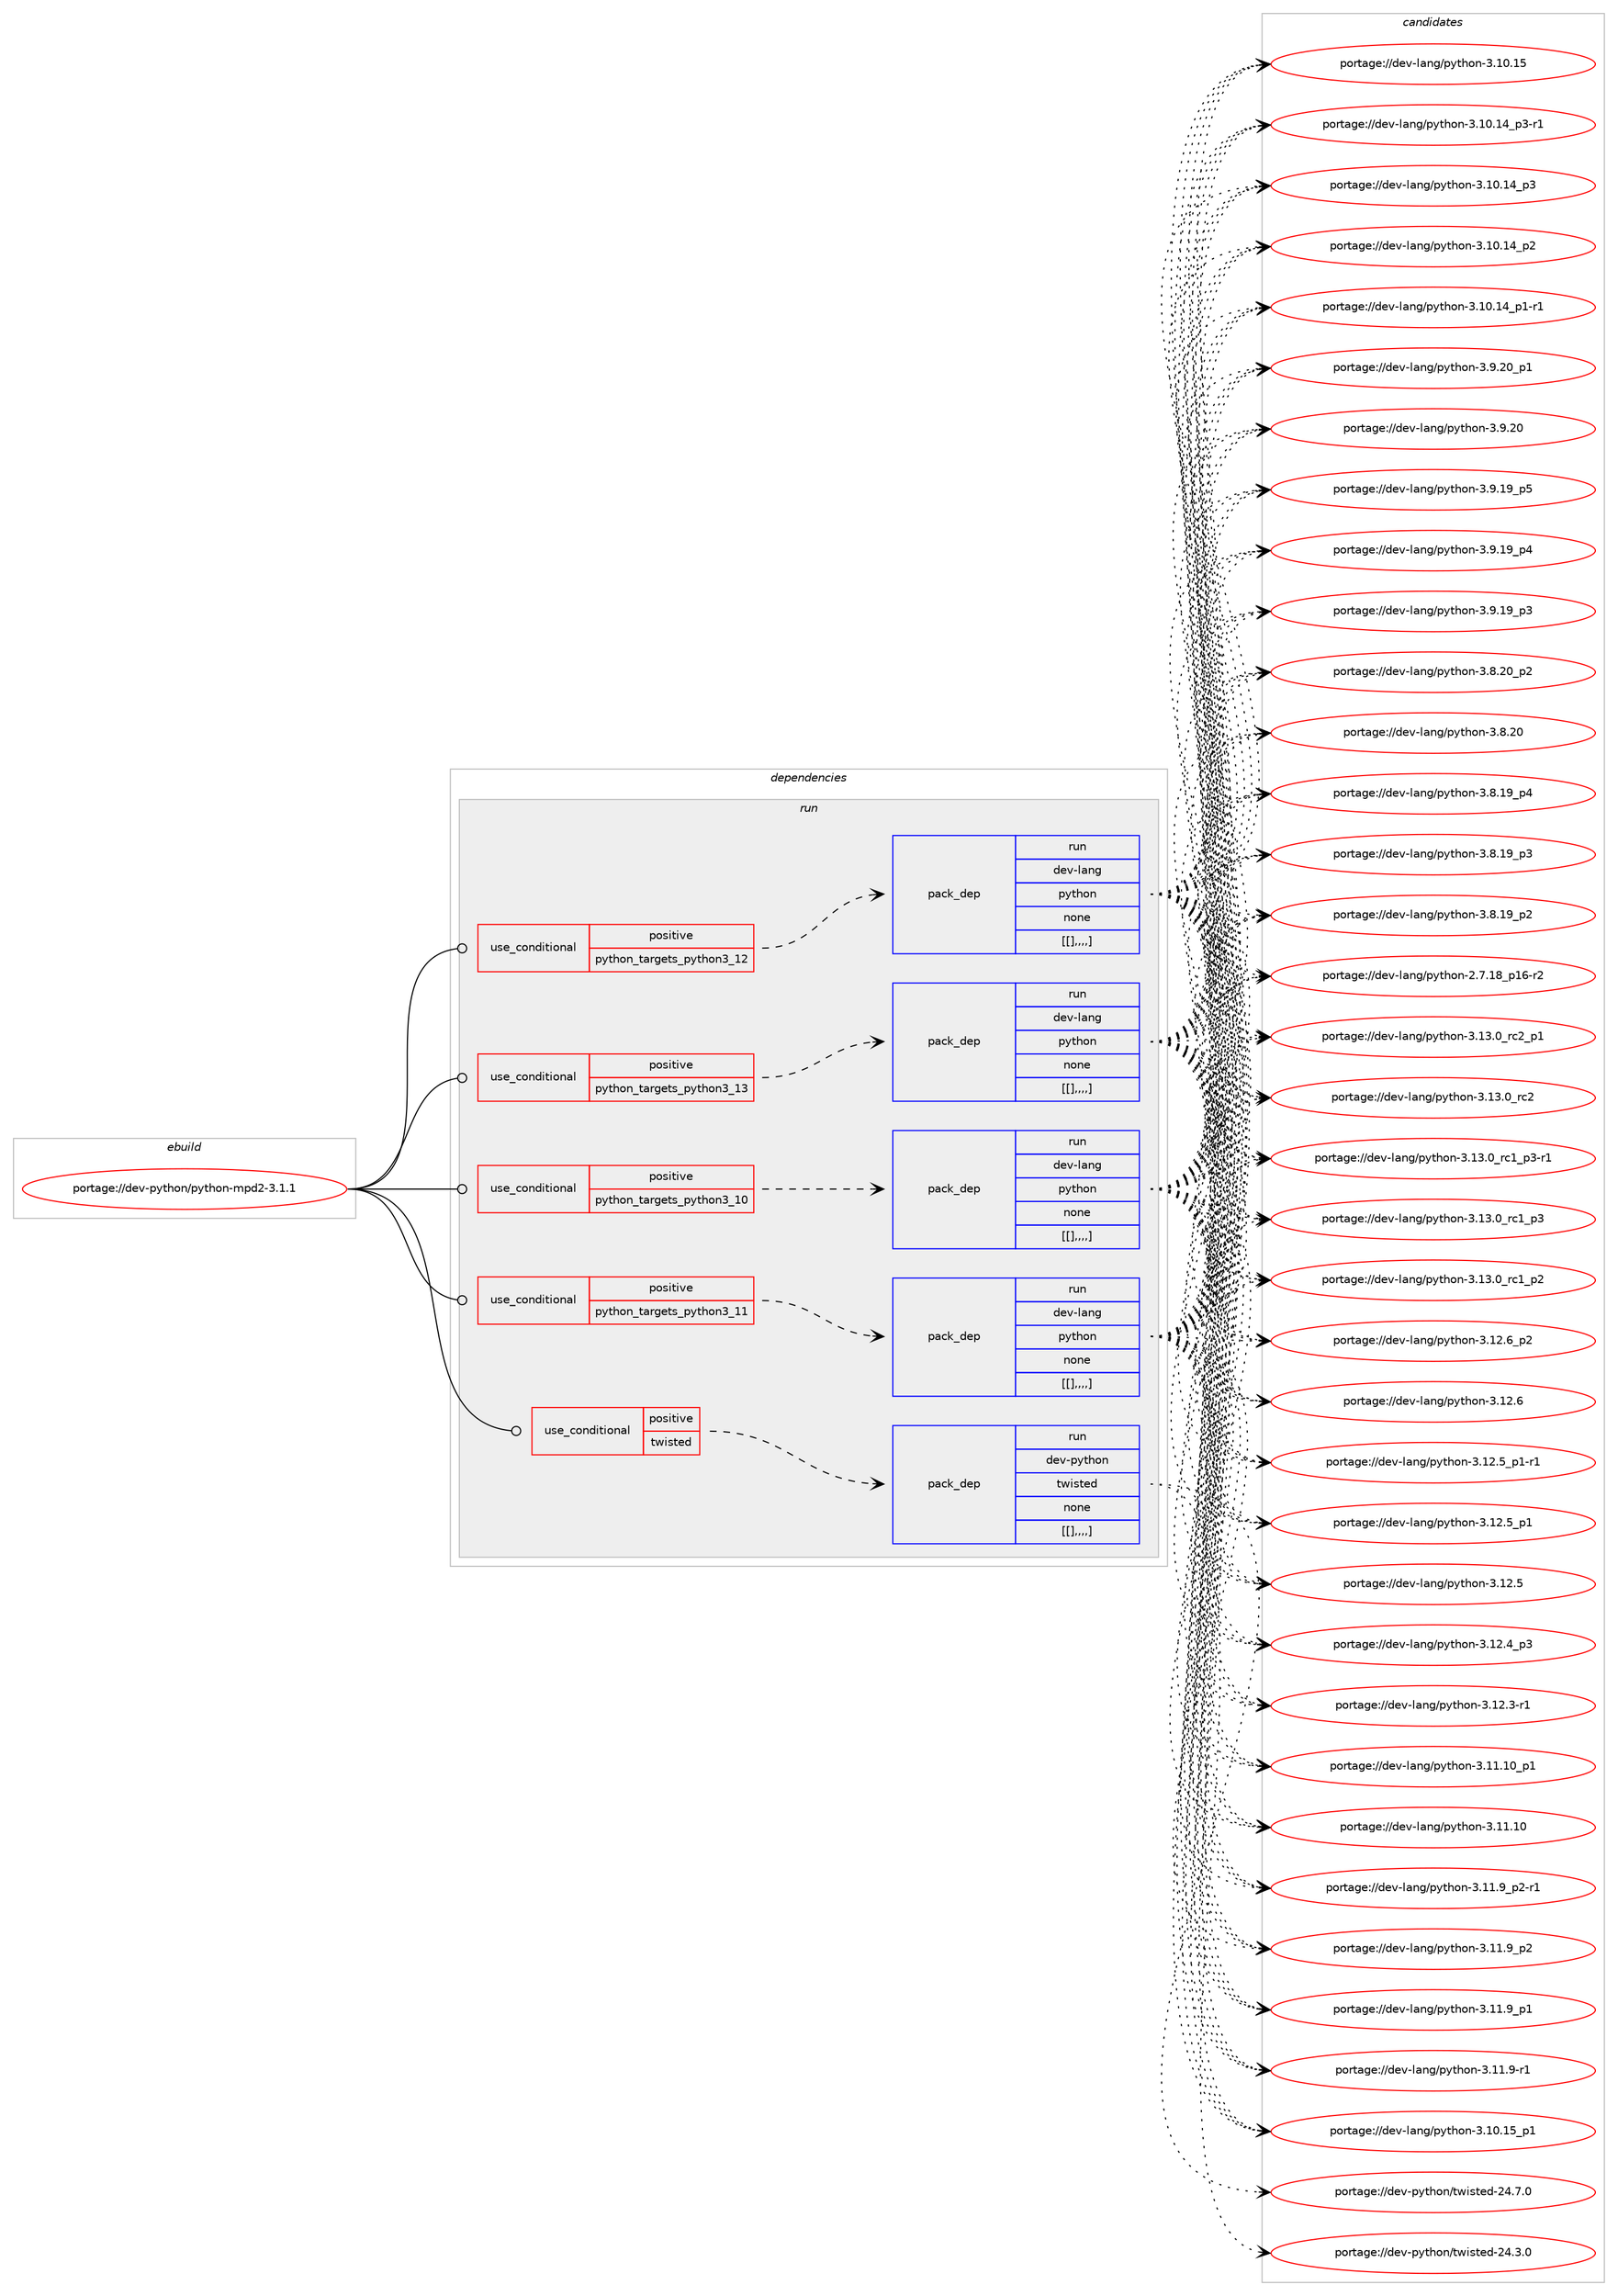 digraph prolog {

# *************
# Graph options
# *************

newrank=true;
concentrate=true;
compound=true;
graph [rankdir=LR,fontname=Helvetica,fontsize=10,ranksep=1.5];#, ranksep=2.5, nodesep=0.2];
edge  [arrowhead=vee];
node  [fontname=Helvetica,fontsize=10];

# **********
# The ebuild
# **********

subgraph cluster_leftcol {
color=gray;
label=<<i>ebuild</i>>;
id [label="portage://dev-python/python-mpd2-3.1.1", color=red, width=4, href="../dev-python/python-mpd2-3.1.1.svg"];
}

# ****************
# The dependencies
# ****************

subgraph cluster_midcol {
color=gray;
label=<<i>dependencies</i>>;
subgraph cluster_compile {
fillcolor="#eeeeee";
style=filled;
label=<<i>compile</i>>;
}
subgraph cluster_compileandrun {
fillcolor="#eeeeee";
style=filled;
label=<<i>compile and run</i>>;
}
subgraph cluster_run {
fillcolor="#eeeeee";
style=filled;
label=<<i>run</i>>;
subgraph cond39972 {
dependency163259 [label=<<TABLE BORDER="0" CELLBORDER="1" CELLSPACING="0" CELLPADDING="4"><TR><TD ROWSPAN="3" CELLPADDING="10">use_conditional</TD></TR><TR><TD>positive</TD></TR><TR><TD>python_targets_python3_10</TD></TR></TABLE>>, shape=none, color=red];
subgraph pack122033 {
dependency163260 [label=<<TABLE BORDER="0" CELLBORDER="1" CELLSPACING="0" CELLPADDING="4" WIDTH="220"><TR><TD ROWSPAN="6" CELLPADDING="30">pack_dep</TD></TR><TR><TD WIDTH="110">run</TD></TR><TR><TD>dev-lang</TD></TR><TR><TD>python</TD></TR><TR><TD>none</TD></TR><TR><TD>[[],,,,]</TD></TR></TABLE>>, shape=none, color=blue];
}
dependency163259:e -> dependency163260:w [weight=20,style="dashed",arrowhead="vee"];
}
id:e -> dependency163259:w [weight=20,style="solid",arrowhead="odot"];
subgraph cond39973 {
dependency163261 [label=<<TABLE BORDER="0" CELLBORDER="1" CELLSPACING="0" CELLPADDING="4"><TR><TD ROWSPAN="3" CELLPADDING="10">use_conditional</TD></TR><TR><TD>positive</TD></TR><TR><TD>python_targets_python3_11</TD></TR></TABLE>>, shape=none, color=red];
subgraph pack122034 {
dependency163262 [label=<<TABLE BORDER="0" CELLBORDER="1" CELLSPACING="0" CELLPADDING="4" WIDTH="220"><TR><TD ROWSPAN="6" CELLPADDING="30">pack_dep</TD></TR><TR><TD WIDTH="110">run</TD></TR><TR><TD>dev-lang</TD></TR><TR><TD>python</TD></TR><TR><TD>none</TD></TR><TR><TD>[[],,,,]</TD></TR></TABLE>>, shape=none, color=blue];
}
dependency163261:e -> dependency163262:w [weight=20,style="dashed",arrowhead="vee"];
}
id:e -> dependency163261:w [weight=20,style="solid",arrowhead="odot"];
subgraph cond39974 {
dependency163263 [label=<<TABLE BORDER="0" CELLBORDER="1" CELLSPACING="0" CELLPADDING="4"><TR><TD ROWSPAN="3" CELLPADDING="10">use_conditional</TD></TR><TR><TD>positive</TD></TR><TR><TD>python_targets_python3_12</TD></TR></TABLE>>, shape=none, color=red];
subgraph pack122035 {
dependency163264 [label=<<TABLE BORDER="0" CELLBORDER="1" CELLSPACING="0" CELLPADDING="4" WIDTH="220"><TR><TD ROWSPAN="6" CELLPADDING="30">pack_dep</TD></TR><TR><TD WIDTH="110">run</TD></TR><TR><TD>dev-lang</TD></TR><TR><TD>python</TD></TR><TR><TD>none</TD></TR><TR><TD>[[],,,,]</TD></TR></TABLE>>, shape=none, color=blue];
}
dependency163263:e -> dependency163264:w [weight=20,style="dashed",arrowhead="vee"];
}
id:e -> dependency163263:w [weight=20,style="solid",arrowhead="odot"];
subgraph cond39975 {
dependency163265 [label=<<TABLE BORDER="0" CELLBORDER="1" CELLSPACING="0" CELLPADDING="4"><TR><TD ROWSPAN="3" CELLPADDING="10">use_conditional</TD></TR><TR><TD>positive</TD></TR><TR><TD>python_targets_python3_13</TD></TR></TABLE>>, shape=none, color=red];
subgraph pack122036 {
dependency163266 [label=<<TABLE BORDER="0" CELLBORDER="1" CELLSPACING="0" CELLPADDING="4" WIDTH="220"><TR><TD ROWSPAN="6" CELLPADDING="30">pack_dep</TD></TR><TR><TD WIDTH="110">run</TD></TR><TR><TD>dev-lang</TD></TR><TR><TD>python</TD></TR><TR><TD>none</TD></TR><TR><TD>[[],,,,]</TD></TR></TABLE>>, shape=none, color=blue];
}
dependency163265:e -> dependency163266:w [weight=20,style="dashed",arrowhead="vee"];
}
id:e -> dependency163265:w [weight=20,style="solid",arrowhead="odot"];
subgraph cond39976 {
dependency163267 [label=<<TABLE BORDER="0" CELLBORDER="1" CELLSPACING="0" CELLPADDING="4"><TR><TD ROWSPAN="3" CELLPADDING="10">use_conditional</TD></TR><TR><TD>positive</TD></TR><TR><TD>twisted</TD></TR></TABLE>>, shape=none, color=red];
subgraph pack122037 {
dependency163268 [label=<<TABLE BORDER="0" CELLBORDER="1" CELLSPACING="0" CELLPADDING="4" WIDTH="220"><TR><TD ROWSPAN="6" CELLPADDING="30">pack_dep</TD></TR><TR><TD WIDTH="110">run</TD></TR><TR><TD>dev-python</TD></TR><TR><TD>twisted</TD></TR><TR><TD>none</TD></TR><TR><TD>[[],,,,]</TD></TR></TABLE>>, shape=none, color=blue];
}
dependency163267:e -> dependency163268:w [weight=20,style="dashed",arrowhead="vee"];
}
id:e -> dependency163267:w [weight=20,style="solid",arrowhead="odot"];
}
}

# **************
# The candidates
# **************

subgraph cluster_choices {
rank=same;
color=gray;
label=<<i>candidates</i>>;

subgraph choice122033 {
color=black;
nodesep=1;
choice100101118451089711010347112121116104111110455146495146489511499509511249 [label="portage://dev-lang/python-3.13.0_rc2_p1", color=red, width=4,href="../dev-lang/python-3.13.0_rc2_p1.svg"];
choice10010111845108971101034711212111610411111045514649514648951149950 [label="portage://dev-lang/python-3.13.0_rc2", color=red, width=4,href="../dev-lang/python-3.13.0_rc2.svg"];
choice1001011184510897110103471121211161041111104551464951464895114994995112514511449 [label="portage://dev-lang/python-3.13.0_rc1_p3-r1", color=red, width=4,href="../dev-lang/python-3.13.0_rc1_p3-r1.svg"];
choice100101118451089711010347112121116104111110455146495146489511499499511251 [label="portage://dev-lang/python-3.13.0_rc1_p3", color=red, width=4,href="../dev-lang/python-3.13.0_rc1_p3.svg"];
choice100101118451089711010347112121116104111110455146495146489511499499511250 [label="portage://dev-lang/python-3.13.0_rc1_p2", color=red, width=4,href="../dev-lang/python-3.13.0_rc1_p2.svg"];
choice100101118451089711010347112121116104111110455146495046549511250 [label="portage://dev-lang/python-3.12.6_p2", color=red, width=4,href="../dev-lang/python-3.12.6_p2.svg"];
choice10010111845108971101034711212111610411111045514649504654 [label="portage://dev-lang/python-3.12.6", color=red, width=4,href="../dev-lang/python-3.12.6.svg"];
choice1001011184510897110103471121211161041111104551464950465395112494511449 [label="portage://dev-lang/python-3.12.5_p1-r1", color=red, width=4,href="../dev-lang/python-3.12.5_p1-r1.svg"];
choice100101118451089711010347112121116104111110455146495046539511249 [label="portage://dev-lang/python-3.12.5_p1", color=red, width=4,href="../dev-lang/python-3.12.5_p1.svg"];
choice10010111845108971101034711212111610411111045514649504653 [label="portage://dev-lang/python-3.12.5", color=red, width=4,href="../dev-lang/python-3.12.5.svg"];
choice100101118451089711010347112121116104111110455146495046529511251 [label="portage://dev-lang/python-3.12.4_p3", color=red, width=4,href="../dev-lang/python-3.12.4_p3.svg"];
choice100101118451089711010347112121116104111110455146495046514511449 [label="portage://dev-lang/python-3.12.3-r1", color=red, width=4,href="../dev-lang/python-3.12.3-r1.svg"];
choice10010111845108971101034711212111610411111045514649494649489511249 [label="portage://dev-lang/python-3.11.10_p1", color=red, width=4,href="../dev-lang/python-3.11.10_p1.svg"];
choice1001011184510897110103471121211161041111104551464949464948 [label="portage://dev-lang/python-3.11.10", color=red, width=4,href="../dev-lang/python-3.11.10.svg"];
choice1001011184510897110103471121211161041111104551464949465795112504511449 [label="portage://dev-lang/python-3.11.9_p2-r1", color=red, width=4,href="../dev-lang/python-3.11.9_p2-r1.svg"];
choice100101118451089711010347112121116104111110455146494946579511250 [label="portage://dev-lang/python-3.11.9_p2", color=red, width=4,href="../dev-lang/python-3.11.9_p2.svg"];
choice100101118451089711010347112121116104111110455146494946579511249 [label="portage://dev-lang/python-3.11.9_p1", color=red, width=4,href="../dev-lang/python-3.11.9_p1.svg"];
choice100101118451089711010347112121116104111110455146494946574511449 [label="portage://dev-lang/python-3.11.9-r1", color=red, width=4,href="../dev-lang/python-3.11.9-r1.svg"];
choice10010111845108971101034711212111610411111045514649484649539511249 [label="portage://dev-lang/python-3.10.15_p1", color=red, width=4,href="../dev-lang/python-3.10.15_p1.svg"];
choice1001011184510897110103471121211161041111104551464948464953 [label="portage://dev-lang/python-3.10.15", color=red, width=4,href="../dev-lang/python-3.10.15.svg"];
choice100101118451089711010347112121116104111110455146494846495295112514511449 [label="portage://dev-lang/python-3.10.14_p3-r1", color=red, width=4,href="../dev-lang/python-3.10.14_p3-r1.svg"];
choice10010111845108971101034711212111610411111045514649484649529511251 [label="portage://dev-lang/python-3.10.14_p3", color=red, width=4,href="../dev-lang/python-3.10.14_p3.svg"];
choice10010111845108971101034711212111610411111045514649484649529511250 [label="portage://dev-lang/python-3.10.14_p2", color=red, width=4,href="../dev-lang/python-3.10.14_p2.svg"];
choice100101118451089711010347112121116104111110455146494846495295112494511449 [label="portage://dev-lang/python-3.10.14_p1-r1", color=red, width=4,href="../dev-lang/python-3.10.14_p1-r1.svg"];
choice100101118451089711010347112121116104111110455146574650489511249 [label="portage://dev-lang/python-3.9.20_p1", color=red, width=4,href="../dev-lang/python-3.9.20_p1.svg"];
choice10010111845108971101034711212111610411111045514657465048 [label="portage://dev-lang/python-3.9.20", color=red, width=4,href="../dev-lang/python-3.9.20.svg"];
choice100101118451089711010347112121116104111110455146574649579511253 [label="portage://dev-lang/python-3.9.19_p5", color=red, width=4,href="../dev-lang/python-3.9.19_p5.svg"];
choice100101118451089711010347112121116104111110455146574649579511252 [label="portage://dev-lang/python-3.9.19_p4", color=red, width=4,href="../dev-lang/python-3.9.19_p4.svg"];
choice100101118451089711010347112121116104111110455146574649579511251 [label="portage://dev-lang/python-3.9.19_p3", color=red, width=4,href="../dev-lang/python-3.9.19_p3.svg"];
choice100101118451089711010347112121116104111110455146564650489511250 [label="portage://dev-lang/python-3.8.20_p2", color=red, width=4,href="../dev-lang/python-3.8.20_p2.svg"];
choice10010111845108971101034711212111610411111045514656465048 [label="portage://dev-lang/python-3.8.20", color=red, width=4,href="../dev-lang/python-3.8.20.svg"];
choice100101118451089711010347112121116104111110455146564649579511252 [label="portage://dev-lang/python-3.8.19_p4", color=red, width=4,href="../dev-lang/python-3.8.19_p4.svg"];
choice100101118451089711010347112121116104111110455146564649579511251 [label="portage://dev-lang/python-3.8.19_p3", color=red, width=4,href="../dev-lang/python-3.8.19_p3.svg"];
choice100101118451089711010347112121116104111110455146564649579511250 [label="portage://dev-lang/python-3.8.19_p2", color=red, width=4,href="../dev-lang/python-3.8.19_p2.svg"];
choice100101118451089711010347112121116104111110455046554649569511249544511450 [label="portage://dev-lang/python-2.7.18_p16-r2", color=red, width=4,href="../dev-lang/python-2.7.18_p16-r2.svg"];
dependency163260:e -> choice100101118451089711010347112121116104111110455146495146489511499509511249:w [style=dotted,weight="100"];
dependency163260:e -> choice10010111845108971101034711212111610411111045514649514648951149950:w [style=dotted,weight="100"];
dependency163260:e -> choice1001011184510897110103471121211161041111104551464951464895114994995112514511449:w [style=dotted,weight="100"];
dependency163260:e -> choice100101118451089711010347112121116104111110455146495146489511499499511251:w [style=dotted,weight="100"];
dependency163260:e -> choice100101118451089711010347112121116104111110455146495146489511499499511250:w [style=dotted,weight="100"];
dependency163260:e -> choice100101118451089711010347112121116104111110455146495046549511250:w [style=dotted,weight="100"];
dependency163260:e -> choice10010111845108971101034711212111610411111045514649504654:w [style=dotted,weight="100"];
dependency163260:e -> choice1001011184510897110103471121211161041111104551464950465395112494511449:w [style=dotted,weight="100"];
dependency163260:e -> choice100101118451089711010347112121116104111110455146495046539511249:w [style=dotted,weight="100"];
dependency163260:e -> choice10010111845108971101034711212111610411111045514649504653:w [style=dotted,weight="100"];
dependency163260:e -> choice100101118451089711010347112121116104111110455146495046529511251:w [style=dotted,weight="100"];
dependency163260:e -> choice100101118451089711010347112121116104111110455146495046514511449:w [style=dotted,weight="100"];
dependency163260:e -> choice10010111845108971101034711212111610411111045514649494649489511249:w [style=dotted,weight="100"];
dependency163260:e -> choice1001011184510897110103471121211161041111104551464949464948:w [style=dotted,weight="100"];
dependency163260:e -> choice1001011184510897110103471121211161041111104551464949465795112504511449:w [style=dotted,weight="100"];
dependency163260:e -> choice100101118451089711010347112121116104111110455146494946579511250:w [style=dotted,weight="100"];
dependency163260:e -> choice100101118451089711010347112121116104111110455146494946579511249:w [style=dotted,weight="100"];
dependency163260:e -> choice100101118451089711010347112121116104111110455146494946574511449:w [style=dotted,weight="100"];
dependency163260:e -> choice10010111845108971101034711212111610411111045514649484649539511249:w [style=dotted,weight="100"];
dependency163260:e -> choice1001011184510897110103471121211161041111104551464948464953:w [style=dotted,weight="100"];
dependency163260:e -> choice100101118451089711010347112121116104111110455146494846495295112514511449:w [style=dotted,weight="100"];
dependency163260:e -> choice10010111845108971101034711212111610411111045514649484649529511251:w [style=dotted,weight="100"];
dependency163260:e -> choice10010111845108971101034711212111610411111045514649484649529511250:w [style=dotted,weight="100"];
dependency163260:e -> choice100101118451089711010347112121116104111110455146494846495295112494511449:w [style=dotted,weight="100"];
dependency163260:e -> choice100101118451089711010347112121116104111110455146574650489511249:w [style=dotted,weight="100"];
dependency163260:e -> choice10010111845108971101034711212111610411111045514657465048:w [style=dotted,weight="100"];
dependency163260:e -> choice100101118451089711010347112121116104111110455146574649579511253:w [style=dotted,weight="100"];
dependency163260:e -> choice100101118451089711010347112121116104111110455146574649579511252:w [style=dotted,weight="100"];
dependency163260:e -> choice100101118451089711010347112121116104111110455146574649579511251:w [style=dotted,weight="100"];
dependency163260:e -> choice100101118451089711010347112121116104111110455146564650489511250:w [style=dotted,weight="100"];
dependency163260:e -> choice10010111845108971101034711212111610411111045514656465048:w [style=dotted,weight="100"];
dependency163260:e -> choice100101118451089711010347112121116104111110455146564649579511252:w [style=dotted,weight="100"];
dependency163260:e -> choice100101118451089711010347112121116104111110455146564649579511251:w [style=dotted,weight="100"];
dependency163260:e -> choice100101118451089711010347112121116104111110455146564649579511250:w [style=dotted,weight="100"];
dependency163260:e -> choice100101118451089711010347112121116104111110455046554649569511249544511450:w [style=dotted,weight="100"];
}
subgraph choice122034 {
color=black;
nodesep=1;
choice100101118451089711010347112121116104111110455146495146489511499509511249 [label="portage://dev-lang/python-3.13.0_rc2_p1", color=red, width=4,href="../dev-lang/python-3.13.0_rc2_p1.svg"];
choice10010111845108971101034711212111610411111045514649514648951149950 [label="portage://dev-lang/python-3.13.0_rc2", color=red, width=4,href="../dev-lang/python-3.13.0_rc2.svg"];
choice1001011184510897110103471121211161041111104551464951464895114994995112514511449 [label="portage://dev-lang/python-3.13.0_rc1_p3-r1", color=red, width=4,href="../dev-lang/python-3.13.0_rc1_p3-r1.svg"];
choice100101118451089711010347112121116104111110455146495146489511499499511251 [label="portage://dev-lang/python-3.13.0_rc1_p3", color=red, width=4,href="../dev-lang/python-3.13.0_rc1_p3.svg"];
choice100101118451089711010347112121116104111110455146495146489511499499511250 [label="portage://dev-lang/python-3.13.0_rc1_p2", color=red, width=4,href="../dev-lang/python-3.13.0_rc1_p2.svg"];
choice100101118451089711010347112121116104111110455146495046549511250 [label="portage://dev-lang/python-3.12.6_p2", color=red, width=4,href="../dev-lang/python-3.12.6_p2.svg"];
choice10010111845108971101034711212111610411111045514649504654 [label="portage://dev-lang/python-3.12.6", color=red, width=4,href="../dev-lang/python-3.12.6.svg"];
choice1001011184510897110103471121211161041111104551464950465395112494511449 [label="portage://dev-lang/python-3.12.5_p1-r1", color=red, width=4,href="../dev-lang/python-3.12.5_p1-r1.svg"];
choice100101118451089711010347112121116104111110455146495046539511249 [label="portage://dev-lang/python-3.12.5_p1", color=red, width=4,href="../dev-lang/python-3.12.5_p1.svg"];
choice10010111845108971101034711212111610411111045514649504653 [label="portage://dev-lang/python-3.12.5", color=red, width=4,href="../dev-lang/python-3.12.5.svg"];
choice100101118451089711010347112121116104111110455146495046529511251 [label="portage://dev-lang/python-3.12.4_p3", color=red, width=4,href="../dev-lang/python-3.12.4_p3.svg"];
choice100101118451089711010347112121116104111110455146495046514511449 [label="portage://dev-lang/python-3.12.3-r1", color=red, width=4,href="../dev-lang/python-3.12.3-r1.svg"];
choice10010111845108971101034711212111610411111045514649494649489511249 [label="portage://dev-lang/python-3.11.10_p1", color=red, width=4,href="../dev-lang/python-3.11.10_p1.svg"];
choice1001011184510897110103471121211161041111104551464949464948 [label="portage://dev-lang/python-3.11.10", color=red, width=4,href="../dev-lang/python-3.11.10.svg"];
choice1001011184510897110103471121211161041111104551464949465795112504511449 [label="portage://dev-lang/python-3.11.9_p2-r1", color=red, width=4,href="../dev-lang/python-3.11.9_p2-r1.svg"];
choice100101118451089711010347112121116104111110455146494946579511250 [label="portage://dev-lang/python-3.11.9_p2", color=red, width=4,href="../dev-lang/python-3.11.9_p2.svg"];
choice100101118451089711010347112121116104111110455146494946579511249 [label="portage://dev-lang/python-3.11.9_p1", color=red, width=4,href="../dev-lang/python-3.11.9_p1.svg"];
choice100101118451089711010347112121116104111110455146494946574511449 [label="portage://dev-lang/python-3.11.9-r1", color=red, width=4,href="../dev-lang/python-3.11.9-r1.svg"];
choice10010111845108971101034711212111610411111045514649484649539511249 [label="portage://dev-lang/python-3.10.15_p1", color=red, width=4,href="../dev-lang/python-3.10.15_p1.svg"];
choice1001011184510897110103471121211161041111104551464948464953 [label="portage://dev-lang/python-3.10.15", color=red, width=4,href="../dev-lang/python-3.10.15.svg"];
choice100101118451089711010347112121116104111110455146494846495295112514511449 [label="portage://dev-lang/python-3.10.14_p3-r1", color=red, width=4,href="../dev-lang/python-3.10.14_p3-r1.svg"];
choice10010111845108971101034711212111610411111045514649484649529511251 [label="portage://dev-lang/python-3.10.14_p3", color=red, width=4,href="../dev-lang/python-3.10.14_p3.svg"];
choice10010111845108971101034711212111610411111045514649484649529511250 [label="portage://dev-lang/python-3.10.14_p2", color=red, width=4,href="../dev-lang/python-3.10.14_p2.svg"];
choice100101118451089711010347112121116104111110455146494846495295112494511449 [label="portage://dev-lang/python-3.10.14_p1-r1", color=red, width=4,href="../dev-lang/python-3.10.14_p1-r1.svg"];
choice100101118451089711010347112121116104111110455146574650489511249 [label="portage://dev-lang/python-3.9.20_p1", color=red, width=4,href="../dev-lang/python-3.9.20_p1.svg"];
choice10010111845108971101034711212111610411111045514657465048 [label="portage://dev-lang/python-3.9.20", color=red, width=4,href="../dev-lang/python-3.9.20.svg"];
choice100101118451089711010347112121116104111110455146574649579511253 [label="portage://dev-lang/python-3.9.19_p5", color=red, width=4,href="../dev-lang/python-3.9.19_p5.svg"];
choice100101118451089711010347112121116104111110455146574649579511252 [label="portage://dev-lang/python-3.9.19_p4", color=red, width=4,href="../dev-lang/python-3.9.19_p4.svg"];
choice100101118451089711010347112121116104111110455146574649579511251 [label="portage://dev-lang/python-3.9.19_p3", color=red, width=4,href="../dev-lang/python-3.9.19_p3.svg"];
choice100101118451089711010347112121116104111110455146564650489511250 [label="portage://dev-lang/python-3.8.20_p2", color=red, width=4,href="../dev-lang/python-3.8.20_p2.svg"];
choice10010111845108971101034711212111610411111045514656465048 [label="portage://dev-lang/python-3.8.20", color=red, width=4,href="../dev-lang/python-3.8.20.svg"];
choice100101118451089711010347112121116104111110455146564649579511252 [label="portage://dev-lang/python-3.8.19_p4", color=red, width=4,href="../dev-lang/python-3.8.19_p4.svg"];
choice100101118451089711010347112121116104111110455146564649579511251 [label="portage://dev-lang/python-3.8.19_p3", color=red, width=4,href="../dev-lang/python-3.8.19_p3.svg"];
choice100101118451089711010347112121116104111110455146564649579511250 [label="portage://dev-lang/python-3.8.19_p2", color=red, width=4,href="../dev-lang/python-3.8.19_p2.svg"];
choice100101118451089711010347112121116104111110455046554649569511249544511450 [label="portage://dev-lang/python-2.7.18_p16-r2", color=red, width=4,href="../dev-lang/python-2.7.18_p16-r2.svg"];
dependency163262:e -> choice100101118451089711010347112121116104111110455146495146489511499509511249:w [style=dotted,weight="100"];
dependency163262:e -> choice10010111845108971101034711212111610411111045514649514648951149950:w [style=dotted,weight="100"];
dependency163262:e -> choice1001011184510897110103471121211161041111104551464951464895114994995112514511449:w [style=dotted,weight="100"];
dependency163262:e -> choice100101118451089711010347112121116104111110455146495146489511499499511251:w [style=dotted,weight="100"];
dependency163262:e -> choice100101118451089711010347112121116104111110455146495146489511499499511250:w [style=dotted,weight="100"];
dependency163262:e -> choice100101118451089711010347112121116104111110455146495046549511250:w [style=dotted,weight="100"];
dependency163262:e -> choice10010111845108971101034711212111610411111045514649504654:w [style=dotted,weight="100"];
dependency163262:e -> choice1001011184510897110103471121211161041111104551464950465395112494511449:w [style=dotted,weight="100"];
dependency163262:e -> choice100101118451089711010347112121116104111110455146495046539511249:w [style=dotted,weight="100"];
dependency163262:e -> choice10010111845108971101034711212111610411111045514649504653:w [style=dotted,weight="100"];
dependency163262:e -> choice100101118451089711010347112121116104111110455146495046529511251:w [style=dotted,weight="100"];
dependency163262:e -> choice100101118451089711010347112121116104111110455146495046514511449:w [style=dotted,weight="100"];
dependency163262:e -> choice10010111845108971101034711212111610411111045514649494649489511249:w [style=dotted,weight="100"];
dependency163262:e -> choice1001011184510897110103471121211161041111104551464949464948:w [style=dotted,weight="100"];
dependency163262:e -> choice1001011184510897110103471121211161041111104551464949465795112504511449:w [style=dotted,weight="100"];
dependency163262:e -> choice100101118451089711010347112121116104111110455146494946579511250:w [style=dotted,weight="100"];
dependency163262:e -> choice100101118451089711010347112121116104111110455146494946579511249:w [style=dotted,weight="100"];
dependency163262:e -> choice100101118451089711010347112121116104111110455146494946574511449:w [style=dotted,weight="100"];
dependency163262:e -> choice10010111845108971101034711212111610411111045514649484649539511249:w [style=dotted,weight="100"];
dependency163262:e -> choice1001011184510897110103471121211161041111104551464948464953:w [style=dotted,weight="100"];
dependency163262:e -> choice100101118451089711010347112121116104111110455146494846495295112514511449:w [style=dotted,weight="100"];
dependency163262:e -> choice10010111845108971101034711212111610411111045514649484649529511251:w [style=dotted,weight="100"];
dependency163262:e -> choice10010111845108971101034711212111610411111045514649484649529511250:w [style=dotted,weight="100"];
dependency163262:e -> choice100101118451089711010347112121116104111110455146494846495295112494511449:w [style=dotted,weight="100"];
dependency163262:e -> choice100101118451089711010347112121116104111110455146574650489511249:w [style=dotted,weight="100"];
dependency163262:e -> choice10010111845108971101034711212111610411111045514657465048:w [style=dotted,weight="100"];
dependency163262:e -> choice100101118451089711010347112121116104111110455146574649579511253:w [style=dotted,weight="100"];
dependency163262:e -> choice100101118451089711010347112121116104111110455146574649579511252:w [style=dotted,weight="100"];
dependency163262:e -> choice100101118451089711010347112121116104111110455146574649579511251:w [style=dotted,weight="100"];
dependency163262:e -> choice100101118451089711010347112121116104111110455146564650489511250:w [style=dotted,weight="100"];
dependency163262:e -> choice10010111845108971101034711212111610411111045514656465048:w [style=dotted,weight="100"];
dependency163262:e -> choice100101118451089711010347112121116104111110455146564649579511252:w [style=dotted,weight="100"];
dependency163262:e -> choice100101118451089711010347112121116104111110455146564649579511251:w [style=dotted,weight="100"];
dependency163262:e -> choice100101118451089711010347112121116104111110455146564649579511250:w [style=dotted,weight="100"];
dependency163262:e -> choice100101118451089711010347112121116104111110455046554649569511249544511450:w [style=dotted,weight="100"];
}
subgraph choice122035 {
color=black;
nodesep=1;
choice100101118451089711010347112121116104111110455146495146489511499509511249 [label="portage://dev-lang/python-3.13.0_rc2_p1", color=red, width=4,href="../dev-lang/python-3.13.0_rc2_p1.svg"];
choice10010111845108971101034711212111610411111045514649514648951149950 [label="portage://dev-lang/python-3.13.0_rc2", color=red, width=4,href="../dev-lang/python-3.13.0_rc2.svg"];
choice1001011184510897110103471121211161041111104551464951464895114994995112514511449 [label="portage://dev-lang/python-3.13.0_rc1_p3-r1", color=red, width=4,href="../dev-lang/python-3.13.0_rc1_p3-r1.svg"];
choice100101118451089711010347112121116104111110455146495146489511499499511251 [label="portage://dev-lang/python-3.13.0_rc1_p3", color=red, width=4,href="../dev-lang/python-3.13.0_rc1_p3.svg"];
choice100101118451089711010347112121116104111110455146495146489511499499511250 [label="portage://dev-lang/python-3.13.0_rc1_p2", color=red, width=4,href="../dev-lang/python-3.13.0_rc1_p2.svg"];
choice100101118451089711010347112121116104111110455146495046549511250 [label="portage://dev-lang/python-3.12.6_p2", color=red, width=4,href="../dev-lang/python-3.12.6_p2.svg"];
choice10010111845108971101034711212111610411111045514649504654 [label="portage://dev-lang/python-3.12.6", color=red, width=4,href="../dev-lang/python-3.12.6.svg"];
choice1001011184510897110103471121211161041111104551464950465395112494511449 [label="portage://dev-lang/python-3.12.5_p1-r1", color=red, width=4,href="../dev-lang/python-3.12.5_p1-r1.svg"];
choice100101118451089711010347112121116104111110455146495046539511249 [label="portage://dev-lang/python-3.12.5_p1", color=red, width=4,href="../dev-lang/python-3.12.5_p1.svg"];
choice10010111845108971101034711212111610411111045514649504653 [label="portage://dev-lang/python-3.12.5", color=red, width=4,href="../dev-lang/python-3.12.5.svg"];
choice100101118451089711010347112121116104111110455146495046529511251 [label="portage://dev-lang/python-3.12.4_p3", color=red, width=4,href="../dev-lang/python-3.12.4_p3.svg"];
choice100101118451089711010347112121116104111110455146495046514511449 [label="portage://dev-lang/python-3.12.3-r1", color=red, width=4,href="../dev-lang/python-3.12.3-r1.svg"];
choice10010111845108971101034711212111610411111045514649494649489511249 [label="portage://dev-lang/python-3.11.10_p1", color=red, width=4,href="../dev-lang/python-3.11.10_p1.svg"];
choice1001011184510897110103471121211161041111104551464949464948 [label="portage://dev-lang/python-3.11.10", color=red, width=4,href="../dev-lang/python-3.11.10.svg"];
choice1001011184510897110103471121211161041111104551464949465795112504511449 [label="portage://dev-lang/python-3.11.9_p2-r1", color=red, width=4,href="../dev-lang/python-3.11.9_p2-r1.svg"];
choice100101118451089711010347112121116104111110455146494946579511250 [label="portage://dev-lang/python-3.11.9_p2", color=red, width=4,href="../dev-lang/python-3.11.9_p2.svg"];
choice100101118451089711010347112121116104111110455146494946579511249 [label="portage://dev-lang/python-3.11.9_p1", color=red, width=4,href="../dev-lang/python-3.11.9_p1.svg"];
choice100101118451089711010347112121116104111110455146494946574511449 [label="portage://dev-lang/python-3.11.9-r1", color=red, width=4,href="../dev-lang/python-3.11.9-r1.svg"];
choice10010111845108971101034711212111610411111045514649484649539511249 [label="portage://dev-lang/python-3.10.15_p1", color=red, width=4,href="../dev-lang/python-3.10.15_p1.svg"];
choice1001011184510897110103471121211161041111104551464948464953 [label="portage://dev-lang/python-3.10.15", color=red, width=4,href="../dev-lang/python-3.10.15.svg"];
choice100101118451089711010347112121116104111110455146494846495295112514511449 [label="portage://dev-lang/python-3.10.14_p3-r1", color=red, width=4,href="../dev-lang/python-3.10.14_p3-r1.svg"];
choice10010111845108971101034711212111610411111045514649484649529511251 [label="portage://dev-lang/python-3.10.14_p3", color=red, width=4,href="../dev-lang/python-3.10.14_p3.svg"];
choice10010111845108971101034711212111610411111045514649484649529511250 [label="portage://dev-lang/python-3.10.14_p2", color=red, width=4,href="../dev-lang/python-3.10.14_p2.svg"];
choice100101118451089711010347112121116104111110455146494846495295112494511449 [label="portage://dev-lang/python-3.10.14_p1-r1", color=red, width=4,href="../dev-lang/python-3.10.14_p1-r1.svg"];
choice100101118451089711010347112121116104111110455146574650489511249 [label="portage://dev-lang/python-3.9.20_p1", color=red, width=4,href="../dev-lang/python-3.9.20_p1.svg"];
choice10010111845108971101034711212111610411111045514657465048 [label="portage://dev-lang/python-3.9.20", color=red, width=4,href="../dev-lang/python-3.9.20.svg"];
choice100101118451089711010347112121116104111110455146574649579511253 [label="portage://dev-lang/python-3.9.19_p5", color=red, width=4,href="../dev-lang/python-3.9.19_p5.svg"];
choice100101118451089711010347112121116104111110455146574649579511252 [label="portage://dev-lang/python-3.9.19_p4", color=red, width=4,href="../dev-lang/python-3.9.19_p4.svg"];
choice100101118451089711010347112121116104111110455146574649579511251 [label="portage://dev-lang/python-3.9.19_p3", color=red, width=4,href="../dev-lang/python-3.9.19_p3.svg"];
choice100101118451089711010347112121116104111110455146564650489511250 [label="portage://dev-lang/python-3.8.20_p2", color=red, width=4,href="../dev-lang/python-3.8.20_p2.svg"];
choice10010111845108971101034711212111610411111045514656465048 [label="portage://dev-lang/python-3.8.20", color=red, width=4,href="../dev-lang/python-3.8.20.svg"];
choice100101118451089711010347112121116104111110455146564649579511252 [label="portage://dev-lang/python-3.8.19_p4", color=red, width=4,href="../dev-lang/python-3.8.19_p4.svg"];
choice100101118451089711010347112121116104111110455146564649579511251 [label="portage://dev-lang/python-3.8.19_p3", color=red, width=4,href="../dev-lang/python-3.8.19_p3.svg"];
choice100101118451089711010347112121116104111110455146564649579511250 [label="portage://dev-lang/python-3.8.19_p2", color=red, width=4,href="../dev-lang/python-3.8.19_p2.svg"];
choice100101118451089711010347112121116104111110455046554649569511249544511450 [label="portage://dev-lang/python-2.7.18_p16-r2", color=red, width=4,href="../dev-lang/python-2.7.18_p16-r2.svg"];
dependency163264:e -> choice100101118451089711010347112121116104111110455146495146489511499509511249:w [style=dotted,weight="100"];
dependency163264:e -> choice10010111845108971101034711212111610411111045514649514648951149950:w [style=dotted,weight="100"];
dependency163264:e -> choice1001011184510897110103471121211161041111104551464951464895114994995112514511449:w [style=dotted,weight="100"];
dependency163264:e -> choice100101118451089711010347112121116104111110455146495146489511499499511251:w [style=dotted,weight="100"];
dependency163264:e -> choice100101118451089711010347112121116104111110455146495146489511499499511250:w [style=dotted,weight="100"];
dependency163264:e -> choice100101118451089711010347112121116104111110455146495046549511250:w [style=dotted,weight="100"];
dependency163264:e -> choice10010111845108971101034711212111610411111045514649504654:w [style=dotted,weight="100"];
dependency163264:e -> choice1001011184510897110103471121211161041111104551464950465395112494511449:w [style=dotted,weight="100"];
dependency163264:e -> choice100101118451089711010347112121116104111110455146495046539511249:w [style=dotted,weight="100"];
dependency163264:e -> choice10010111845108971101034711212111610411111045514649504653:w [style=dotted,weight="100"];
dependency163264:e -> choice100101118451089711010347112121116104111110455146495046529511251:w [style=dotted,weight="100"];
dependency163264:e -> choice100101118451089711010347112121116104111110455146495046514511449:w [style=dotted,weight="100"];
dependency163264:e -> choice10010111845108971101034711212111610411111045514649494649489511249:w [style=dotted,weight="100"];
dependency163264:e -> choice1001011184510897110103471121211161041111104551464949464948:w [style=dotted,weight="100"];
dependency163264:e -> choice1001011184510897110103471121211161041111104551464949465795112504511449:w [style=dotted,weight="100"];
dependency163264:e -> choice100101118451089711010347112121116104111110455146494946579511250:w [style=dotted,weight="100"];
dependency163264:e -> choice100101118451089711010347112121116104111110455146494946579511249:w [style=dotted,weight="100"];
dependency163264:e -> choice100101118451089711010347112121116104111110455146494946574511449:w [style=dotted,weight="100"];
dependency163264:e -> choice10010111845108971101034711212111610411111045514649484649539511249:w [style=dotted,weight="100"];
dependency163264:e -> choice1001011184510897110103471121211161041111104551464948464953:w [style=dotted,weight="100"];
dependency163264:e -> choice100101118451089711010347112121116104111110455146494846495295112514511449:w [style=dotted,weight="100"];
dependency163264:e -> choice10010111845108971101034711212111610411111045514649484649529511251:w [style=dotted,weight="100"];
dependency163264:e -> choice10010111845108971101034711212111610411111045514649484649529511250:w [style=dotted,weight="100"];
dependency163264:e -> choice100101118451089711010347112121116104111110455146494846495295112494511449:w [style=dotted,weight="100"];
dependency163264:e -> choice100101118451089711010347112121116104111110455146574650489511249:w [style=dotted,weight="100"];
dependency163264:e -> choice10010111845108971101034711212111610411111045514657465048:w [style=dotted,weight="100"];
dependency163264:e -> choice100101118451089711010347112121116104111110455146574649579511253:w [style=dotted,weight="100"];
dependency163264:e -> choice100101118451089711010347112121116104111110455146574649579511252:w [style=dotted,weight="100"];
dependency163264:e -> choice100101118451089711010347112121116104111110455146574649579511251:w [style=dotted,weight="100"];
dependency163264:e -> choice100101118451089711010347112121116104111110455146564650489511250:w [style=dotted,weight="100"];
dependency163264:e -> choice10010111845108971101034711212111610411111045514656465048:w [style=dotted,weight="100"];
dependency163264:e -> choice100101118451089711010347112121116104111110455146564649579511252:w [style=dotted,weight="100"];
dependency163264:e -> choice100101118451089711010347112121116104111110455146564649579511251:w [style=dotted,weight="100"];
dependency163264:e -> choice100101118451089711010347112121116104111110455146564649579511250:w [style=dotted,weight="100"];
dependency163264:e -> choice100101118451089711010347112121116104111110455046554649569511249544511450:w [style=dotted,weight="100"];
}
subgraph choice122036 {
color=black;
nodesep=1;
choice100101118451089711010347112121116104111110455146495146489511499509511249 [label="portage://dev-lang/python-3.13.0_rc2_p1", color=red, width=4,href="../dev-lang/python-3.13.0_rc2_p1.svg"];
choice10010111845108971101034711212111610411111045514649514648951149950 [label="portage://dev-lang/python-3.13.0_rc2", color=red, width=4,href="../dev-lang/python-3.13.0_rc2.svg"];
choice1001011184510897110103471121211161041111104551464951464895114994995112514511449 [label="portage://dev-lang/python-3.13.0_rc1_p3-r1", color=red, width=4,href="../dev-lang/python-3.13.0_rc1_p3-r1.svg"];
choice100101118451089711010347112121116104111110455146495146489511499499511251 [label="portage://dev-lang/python-3.13.0_rc1_p3", color=red, width=4,href="../dev-lang/python-3.13.0_rc1_p3.svg"];
choice100101118451089711010347112121116104111110455146495146489511499499511250 [label="portage://dev-lang/python-3.13.0_rc1_p2", color=red, width=4,href="../dev-lang/python-3.13.0_rc1_p2.svg"];
choice100101118451089711010347112121116104111110455146495046549511250 [label="portage://dev-lang/python-3.12.6_p2", color=red, width=4,href="../dev-lang/python-3.12.6_p2.svg"];
choice10010111845108971101034711212111610411111045514649504654 [label="portage://dev-lang/python-3.12.6", color=red, width=4,href="../dev-lang/python-3.12.6.svg"];
choice1001011184510897110103471121211161041111104551464950465395112494511449 [label="portage://dev-lang/python-3.12.5_p1-r1", color=red, width=4,href="../dev-lang/python-3.12.5_p1-r1.svg"];
choice100101118451089711010347112121116104111110455146495046539511249 [label="portage://dev-lang/python-3.12.5_p1", color=red, width=4,href="../dev-lang/python-3.12.5_p1.svg"];
choice10010111845108971101034711212111610411111045514649504653 [label="portage://dev-lang/python-3.12.5", color=red, width=4,href="../dev-lang/python-3.12.5.svg"];
choice100101118451089711010347112121116104111110455146495046529511251 [label="portage://dev-lang/python-3.12.4_p3", color=red, width=4,href="../dev-lang/python-3.12.4_p3.svg"];
choice100101118451089711010347112121116104111110455146495046514511449 [label="portage://dev-lang/python-3.12.3-r1", color=red, width=4,href="../dev-lang/python-3.12.3-r1.svg"];
choice10010111845108971101034711212111610411111045514649494649489511249 [label="portage://dev-lang/python-3.11.10_p1", color=red, width=4,href="../dev-lang/python-3.11.10_p1.svg"];
choice1001011184510897110103471121211161041111104551464949464948 [label="portage://dev-lang/python-3.11.10", color=red, width=4,href="../dev-lang/python-3.11.10.svg"];
choice1001011184510897110103471121211161041111104551464949465795112504511449 [label="portage://dev-lang/python-3.11.9_p2-r1", color=red, width=4,href="../dev-lang/python-3.11.9_p2-r1.svg"];
choice100101118451089711010347112121116104111110455146494946579511250 [label="portage://dev-lang/python-3.11.9_p2", color=red, width=4,href="../dev-lang/python-3.11.9_p2.svg"];
choice100101118451089711010347112121116104111110455146494946579511249 [label="portage://dev-lang/python-3.11.9_p1", color=red, width=4,href="../dev-lang/python-3.11.9_p1.svg"];
choice100101118451089711010347112121116104111110455146494946574511449 [label="portage://dev-lang/python-3.11.9-r1", color=red, width=4,href="../dev-lang/python-3.11.9-r1.svg"];
choice10010111845108971101034711212111610411111045514649484649539511249 [label="portage://dev-lang/python-3.10.15_p1", color=red, width=4,href="../dev-lang/python-3.10.15_p1.svg"];
choice1001011184510897110103471121211161041111104551464948464953 [label="portage://dev-lang/python-3.10.15", color=red, width=4,href="../dev-lang/python-3.10.15.svg"];
choice100101118451089711010347112121116104111110455146494846495295112514511449 [label="portage://dev-lang/python-3.10.14_p3-r1", color=red, width=4,href="../dev-lang/python-3.10.14_p3-r1.svg"];
choice10010111845108971101034711212111610411111045514649484649529511251 [label="portage://dev-lang/python-3.10.14_p3", color=red, width=4,href="../dev-lang/python-3.10.14_p3.svg"];
choice10010111845108971101034711212111610411111045514649484649529511250 [label="portage://dev-lang/python-3.10.14_p2", color=red, width=4,href="../dev-lang/python-3.10.14_p2.svg"];
choice100101118451089711010347112121116104111110455146494846495295112494511449 [label="portage://dev-lang/python-3.10.14_p1-r1", color=red, width=4,href="../dev-lang/python-3.10.14_p1-r1.svg"];
choice100101118451089711010347112121116104111110455146574650489511249 [label="portage://dev-lang/python-3.9.20_p1", color=red, width=4,href="../dev-lang/python-3.9.20_p1.svg"];
choice10010111845108971101034711212111610411111045514657465048 [label="portage://dev-lang/python-3.9.20", color=red, width=4,href="../dev-lang/python-3.9.20.svg"];
choice100101118451089711010347112121116104111110455146574649579511253 [label="portage://dev-lang/python-3.9.19_p5", color=red, width=4,href="../dev-lang/python-3.9.19_p5.svg"];
choice100101118451089711010347112121116104111110455146574649579511252 [label="portage://dev-lang/python-3.9.19_p4", color=red, width=4,href="../dev-lang/python-3.9.19_p4.svg"];
choice100101118451089711010347112121116104111110455146574649579511251 [label="portage://dev-lang/python-3.9.19_p3", color=red, width=4,href="../dev-lang/python-3.9.19_p3.svg"];
choice100101118451089711010347112121116104111110455146564650489511250 [label="portage://dev-lang/python-3.8.20_p2", color=red, width=4,href="../dev-lang/python-3.8.20_p2.svg"];
choice10010111845108971101034711212111610411111045514656465048 [label="portage://dev-lang/python-3.8.20", color=red, width=4,href="../dev-lang/python-3.8.20.svg"];
choice100101118451089711010347112121116104111110455146564649579511252 [label="portage://dev-lang/python-3.8.19_p4", color=red, width=4,href="../dev-lang/python-3.8.19_p4.svg"];
choice100101118451089711010347112121116104111110455146564649579511251 [label="portage://dev-lang/python-3.8.19_p3", color=red, width=4,href="../dev-lang/python-3.8.19_p3.svg"];
choice100101118451089711010347112121116104111110455146564649579511250 [label="portage://dev-lang/python-3.8.19_p2", color=red, width=4,href="../dev-lang/python-3.8.19_p2.svg"];
choice100101118451089711010347112121116104111110455046554649569511249544511450 [label="portage://dev-lang/python-2.7.18_p16-r2", color=red, width=4,href="../dev-lang/python-2.7.18_p16-r2.svg"];
dependency163266:e -> choice100101118451089711010347112121116104111110455146495146489511499509511249:w [style=dotted,weight="100"];
dependency163266:e -> choice10010111845108971101034711212111610411111045514649514648951149950:w [style=dotted,weight="100"];
dependency163266:e -> choice1001011184510897110103471121211161041111104551464951464895114994995112514511449:w [style=dotted,weight="100"];
dependency163266:e -> choice100101118451089711010347112121116104111110455146495146489511499499511251:w [style=dotted,weight="100"];
dependency163266:e -> choice100101118451089711010347112121116104111110455146495146489511499499511250:w [style=dotted,weight="100"];
dependency163266:e -> choice100101118451089711010347112121116104111110455146495046549511250:w [style=dotted,weight="100"];
dependency163266:e -> choice10010111845108971101034711212111610411111045514649504654:w [style=dotted,weight="100"];
dependency163266:e -> choice1001011184510897110103471121211161041111104551464950465395112494511449:w [style=dotted,weight="100"];
dependency163266:e -> choice100101118451089711010347112121116104111110455146495046539511249:w [style=dotted,weight="100"];
dependency163266:e -> choice10010111845108971101034711212111610411111045514649504653:w [style=dotted,weight="100"];
dependency163266:e -> choice100101118451089711010347112121116104111110455146495046529511251:w [style=dotted,weight="100"];
dependency163266:e -> choice100101118451089711010347112121116104111110455146495046514511449:w [style=dotted,weight="100"];
dependency163266:e -> choice10010111845108971101034711212111610411111045514649494649489511249:w [style=dotted,weight="100"];
dependency163266:e -> choice1001011184510897110103471121211161041111104551464949464948:w [style=dotted,weight="100"];
dependency163266:e -> choice1001011184510897110103471121211161041111104551464949465795112504511449:w [style=dotted,weight="100"];
dependency163266:e -> choice100101118451089711010347112121116104111110455146494946579511250:w [style=dotted,weight="100"];
dependency163266:e -> choice100101118451089711010347112121116104111110455146494946579511249:w [style=dotted,weight="100"];
dependency163266:e -> choice100101118451089711010347112121116104111110455146494946574511449:w [style=dotted,weight="100"];
dependency163266:e -> choice10010111845108971101034711212111610411111045514649484649539511249:w [style=dotted,weight="100"];
dependency163266:e -> choice1001011184510897110103471121211161041111104551464948464953:w [style=dotted,weight="100"];
dependency163266:e -> choice100101118451089711010347112121116104111110455146494846495295112514511449:w [style=dotted,weight="100"];
dependency163266:e -> choice10010111845108971101034711212111610411111045514649484649529511251:w [style=dotted,weight="100"];
dependency163266:e -> choice10010111845108971101034711212111610411111045514649484649529511250:w [style=dotted,weight="100"];
dependency163266:e -> choice100101118451089711010347112121116104111110455146494846495295112494511449:w [style=dotted,weight="100"];
dependency163266:e -> choice100101118451089711010347112121116104111110455146574650489511249:w [style=dotted,weight="100"];
dependency163266:e -> choice10010111845108971101034711212111610411111045514657465048:w [style=dotted,weight="100"];
dependency163266:e -> choice100101118451089711010347112121116104111110455146574649579511253:w [style=dotted,weight="100"];
dependency163266:e -> choice100101118451089711010347112121116104111110455146574649579511252:w [style=dotted,weight="100"];
dependency163266:e -> choice100101118451089711010347112121116104111110455146574649579511251:w [style=dotted,weight="100"];
dependency163266:e -> choice100101118451089711010347112121116104111110455146564650489511250:w [style=dotted,weight="100"];
dependency163266:e -> choice10010111845108971101034711212111610411111045514656465048:w [style=dotted,weight="100"];
dependency163266:e -> choice100101118451089711010347112121116104111110455146564649579511252:w [style=dotted,weight="100"];
dependency163266:e -> choice100101118451089711010347112121116104111110455146564649579511251:w [style=dotted,weight="100"];
dependency163266:e -> choice100101118451089711010347112121116104111110455146564649579511250:w [style=dotted,weight="100"];
dependency163266:e -> choice100101118451089711010347112121116104111110455046554649569511249544511450:w [style=dotted,weight="100"];
}
subgraph choice122037 {
color=black;
nodesep=1;
choice100101118451121211161041111104711611910511511610110045505246554648 [label="portage://dev-python/twisted-24.7.0", color=red, width=4,href="../dev-python/twisted-24.7.0.svg"];
choice100101118451121211161041111104711611910511511610110045505246514648 [label="portage://dev-python/twisted-24.3.0", color=red, width=4,href="../dev-python/twisted-24.3.0.svg"];
dependency163268:e -> choice100101118451121211161041111104711611910511511610110045505246554648:w [style=dotted,weight="100"];
dependency163268:e -> choice100101118451121211161041111104711611910511511610110045505246514648:w [style=dotted,weight="100"];
}
}

}

